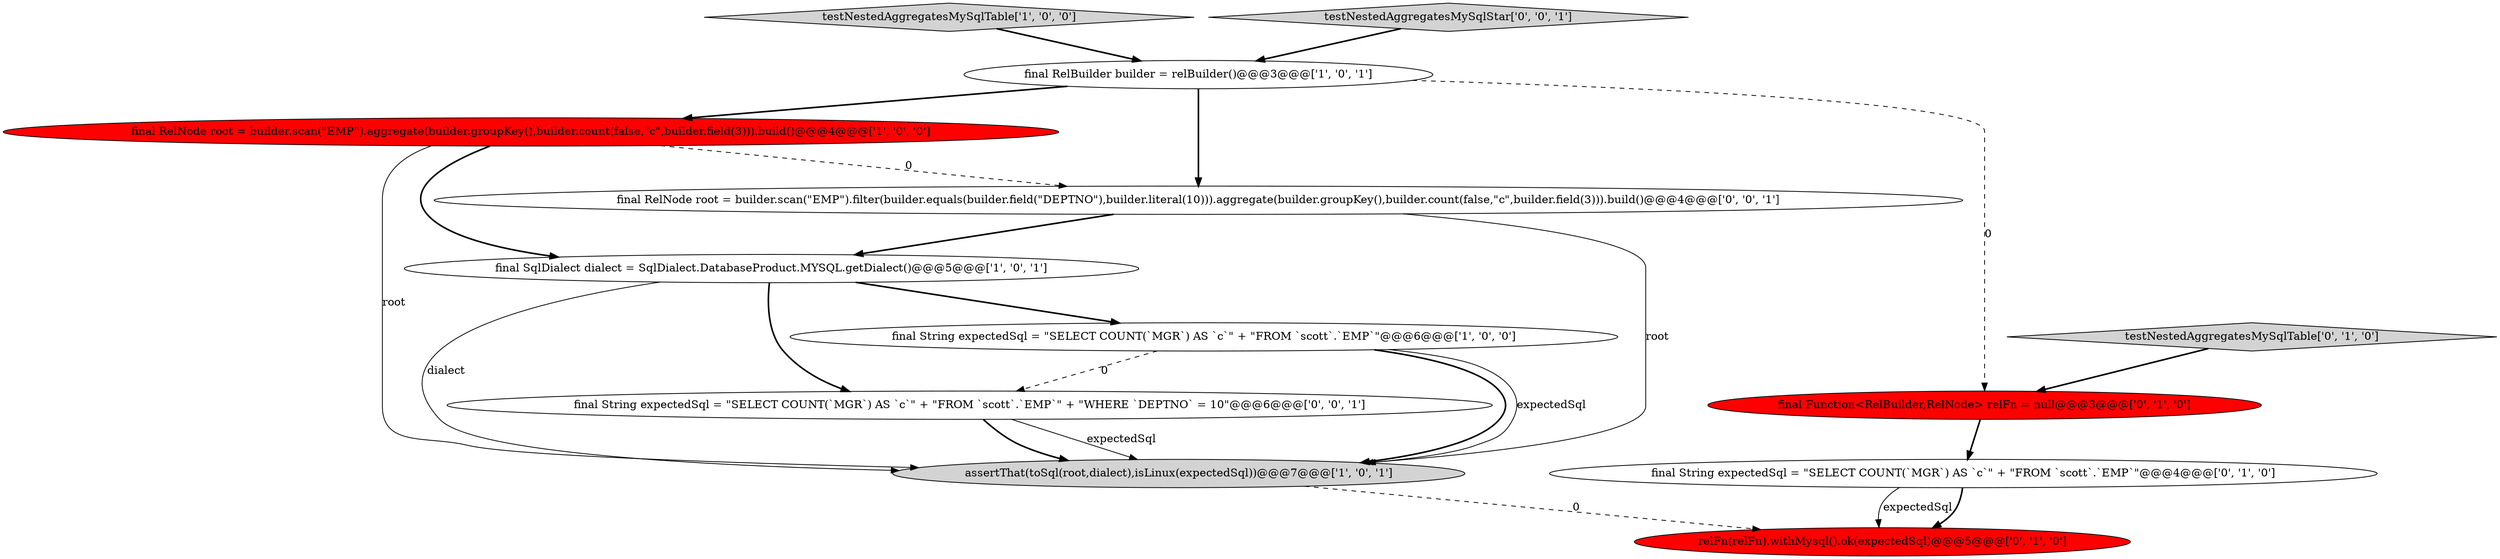 digraph {
4 [style = filled, label = "testNestedAggregatesMySqlTable['1', '0', '0']", fillcolor = lightgray, shape = diamond image = "AAA0AAABBB1BBB"];
6 [style = filled, label = "relFn(relFn).withMysql().ok(expectedSql)@@@5@@@['0', '1', '0']", fillcolor = red, shape = ellipse image = "AAA1AAABBB2BBB"];
12 [style = filled, label = "testNestedAggregatesMySqlStar['0', '0', '1']", fillcolor = lightgray, shape = diamond image = "AAA0AAABBB3BBB"];
7 [style = filled, label = "testNestedAggregatesMySqlTable['0', '1', '0']", fillcolor = lightgray, shape = diamond image = "AAA0AAABBB2BBB"];
9 [style = filled, label = "final Function<RelBuilder,RelNode> relFn = null@@@3@@@['0', '1', '0']", fillcolor = red, shape = ellipse image = "AAA1AAABBB2BBB"];
11 [style = filled, label = "final String expectedSql = \"SELECT COUNT(`MGR`) AS `c`\" + \"FROM `scott`.`EMP`\" + \"WHERE `DEPTNO` = 10\"@@@6@@@['0', '0', '1']", fillcolor = white, shape = ellipse image = "AAA0AAABBB3BBB"];
3 [style = filled, label = "final String expectedSql = \"SELECT COUNT(`MGR`) AS `c`\" + \"FROM `scott`.`EMP`\"@@@6@@@['1', '0', '0']", fillcolor = white, shape = ellipse image = "AAA0AAABBB1BBB"];
2 [style = filled, label = "assertThat(toSql(root,dialect),isLinux(expectedSql))@@@7@@@['1', '0', '1']", fillcolor = lightgray, shape = ellipse image = "AAA0AAABBB1BBB"];
8 [style = filled, label = "final String expectedSql = \"SELECT COUNT(`MGR`) AS `c`\" + \"FROM `scott`.`EMP`\"@@@4@@@['0', '1', '0']", fillcolor = white, shape = ellipse image = "AAA0AAABBB2BBB"];
0 [style = filled, label = "final RelNode root = builder.scan(\"EMP\").aggregate(builder.groupKey(),builder.count(false,\"c\",builder.field(3))).build()@@@4@@@['1', '0', '0']", fillcolor = red, shape = ellipse image = "AAA1AAABBB1BBB"];
1 [style = filled, label = "final RelBuilder builder = relBuilder()@@@3@@@['1', '0', '1']", fillcolor = white, shape = ellipse image = "AAA0AAABBB1BBB"];
10 [style = filled, label = "final RelNode root = builder.scan(\"EMP\").filter(builder.equals(builder.field(\"DEPTNO\"),builder.literal(10))).aggregate(builder.groupKey(),builder.count(false,\"c\",builder.field(3))).build()@@@4@@@['0', '0', '1']", fillcolor = white, shape = ellipse image = "AAA0AAABBB3BBB"];
5 [style = filled, label = "final SqlDialect dialect = SqlDialect.DatabaseProduct.MYSQL.getDialect()@@@5@@@['1', '0', '1']", fillcolor = white, shape = ellipse image = "AAA0AAABBB1BBB"];
5->3 [style = bold, label=""];
10->2 [style = solid, label="root"];
8->6 [style = solid, label="expectedSql"];
1->9 [style = dashed, label="0"];
8->6 [style = bold, label=""];
1->0 [style = bold, label=""];
9->8 [style = bold, label=""];
12->1 [style = bold, label=""];
11->2 [style = bold, label=""];
0->10 [style = dashed, label="0"];
7->9 [style = bold, label=""];
11->2 [style = solid, label="expectedSql"];
0->2 [style = solid, label="root"];
10->5 [style = bold, label=""];
3->2 [style = bold, label=""];
2->6 [style = dashed, label="0"];
4->1 [style = bold, label=""];
5->11 [style = bold, label=""];
3->2 [style = solid, label="expectedSql"];
1->10 [style = bold, label=""];
3->11 [style = dashed, label="0"];
0->5 [style = bold, label=""];
5->2 [style = solid, label="dialect"];
}
